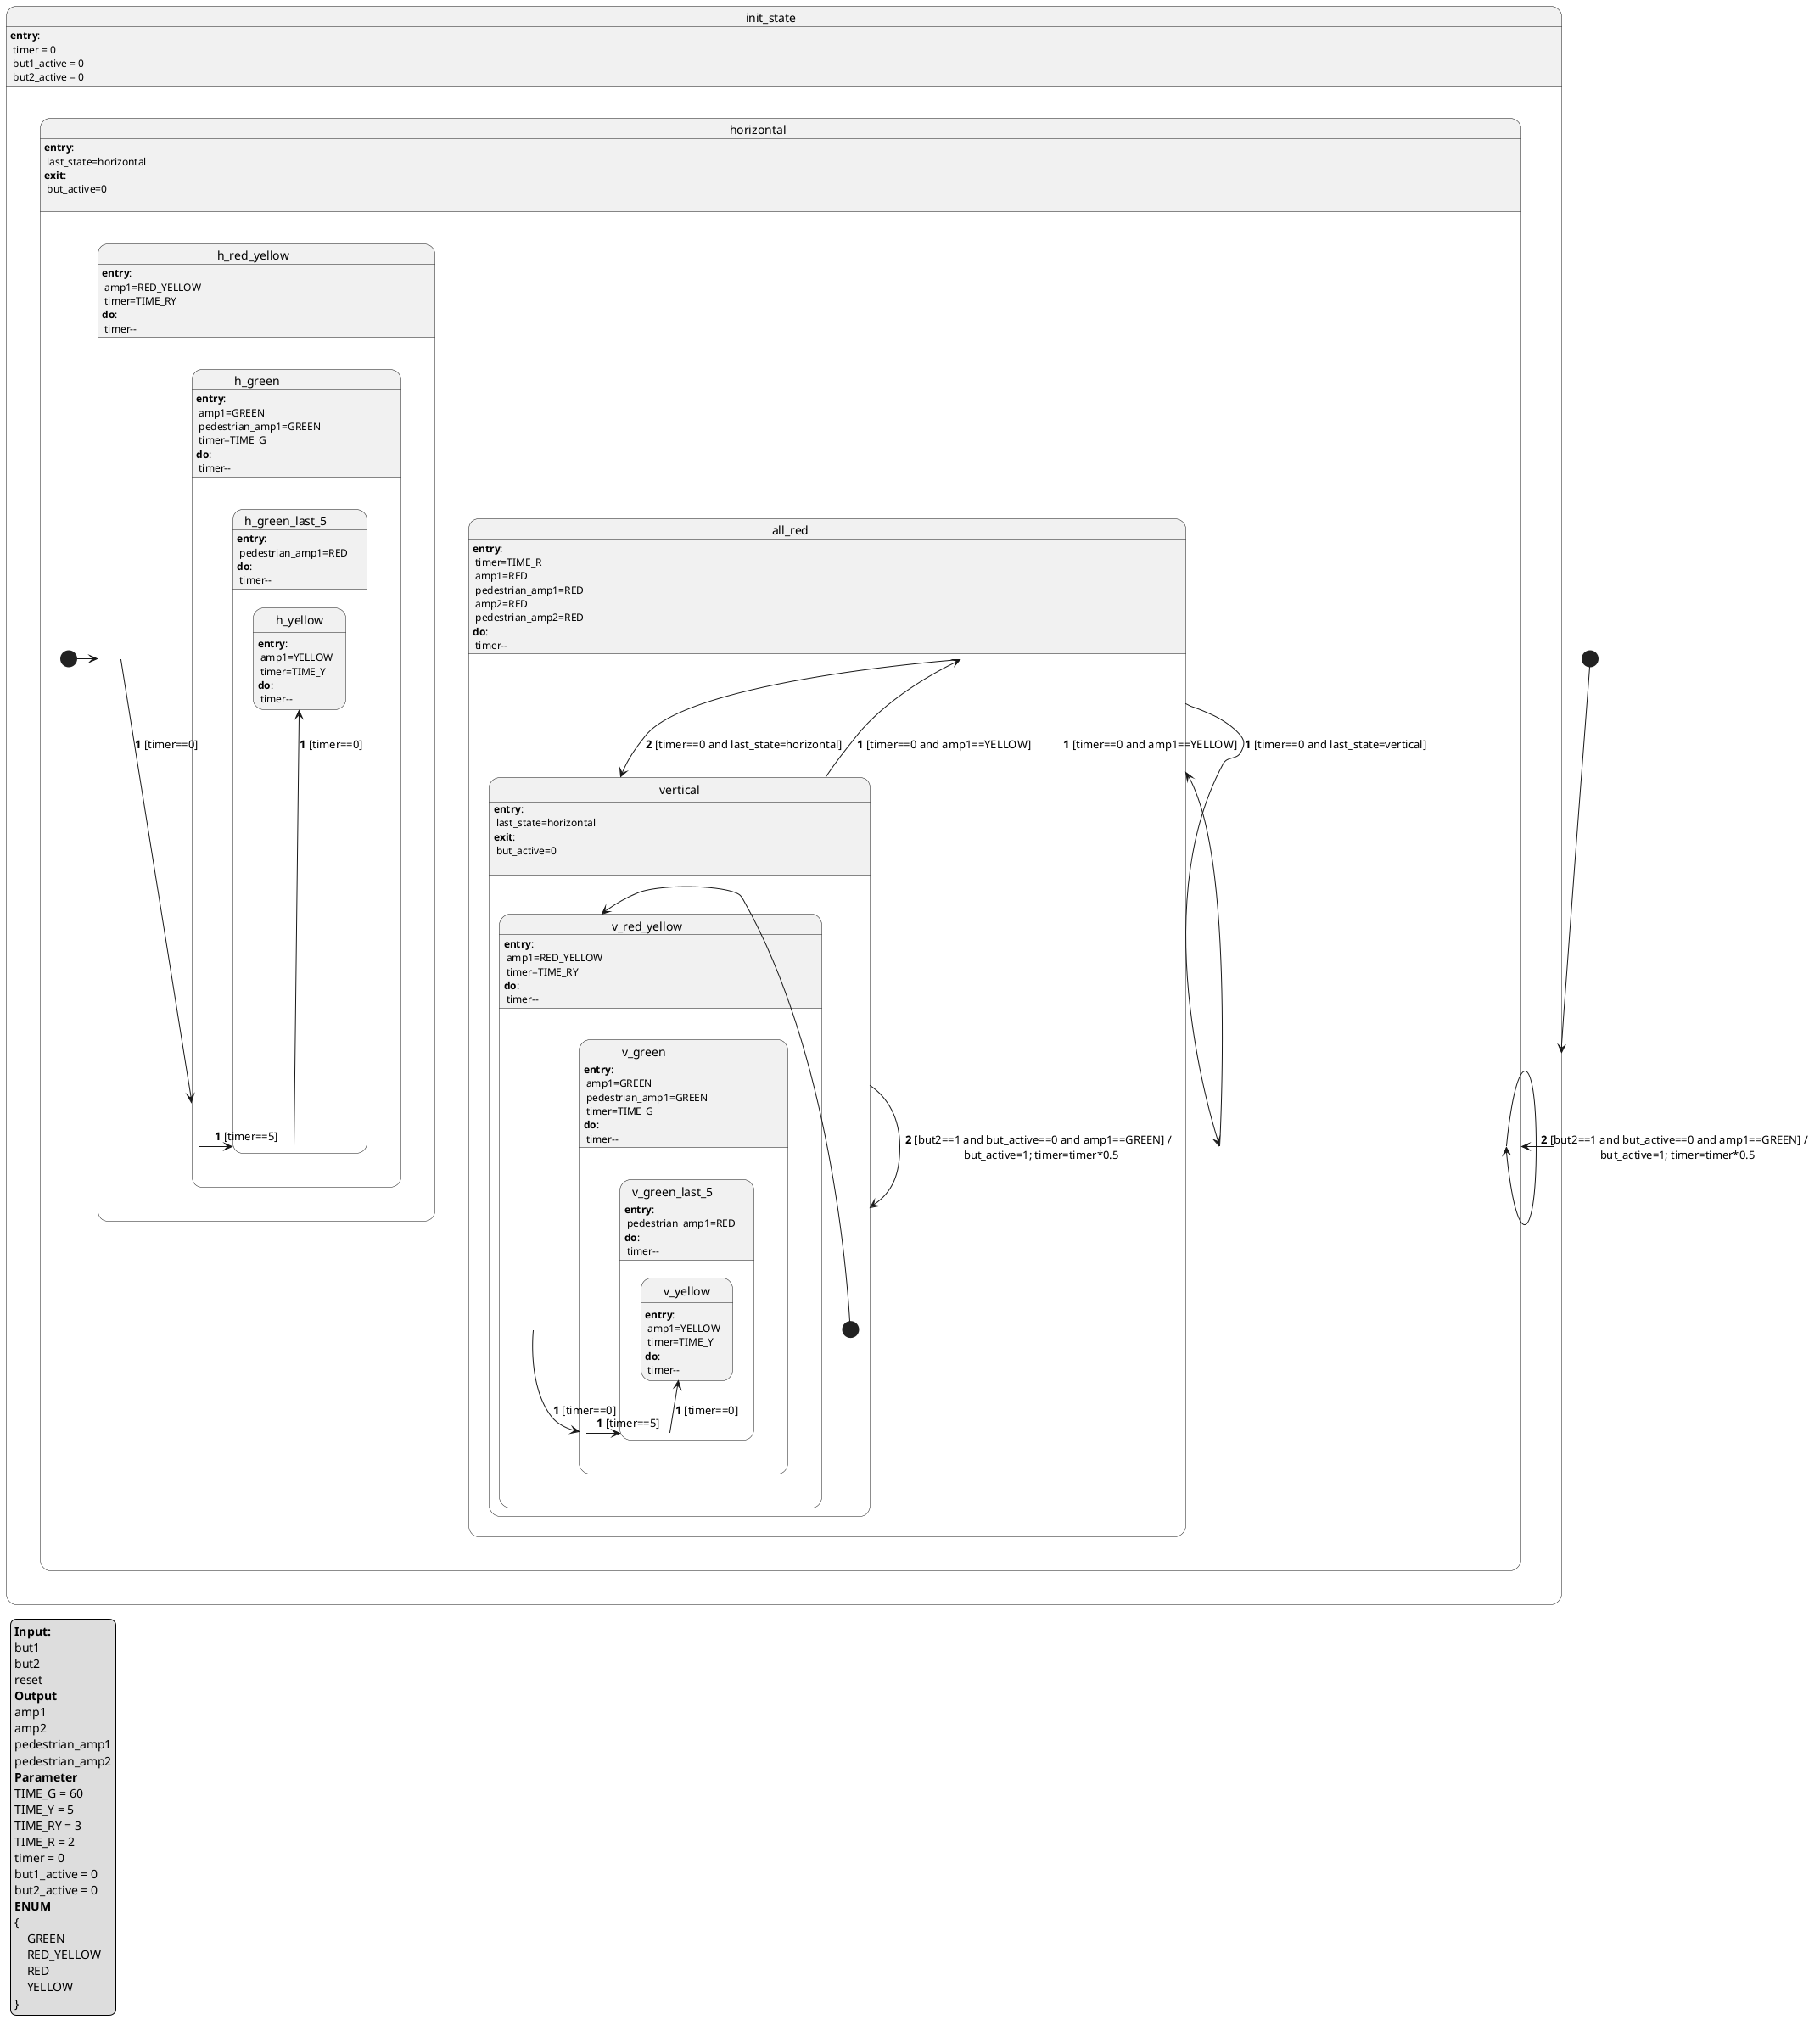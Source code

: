 @startuml
'scale 350 width
[*] --> init_state

legend left
**Input:**
but1
but2
reset
**Output**
amp1
amp2
pedestrian_amp1
pedestrian_amp2
**Parameter**
TIME_G = 60
TIME_Y = 5
TIME_RY = 3
TIME_R = 2
timer = 0
but1_active = 0
but2_active = 0
**ENUM**
{
    GREEN
    RED_YELLOW
    RED
    YELLOW
}
end legend

state init_state {
    init_state: **entry**:\n timer = 0 \n but1_active = 0 \n but2_active = 0
    init_state -> horizontal
}

state horizontal {
    horizontal -> all_red: **1** [timer==0 and amp1==YELLOW]
    horizontal --> horizontal: **2** [but2==1 and but_active==0 and amp1==GREEN] / \n but_active=1; timer=timer*0.5

    horizontal: **entry**:\n last_state=horizontal
    horizontal: **exit**:\n but_active=0\n
    [*] -left-> h_red_yellow
     state h_red_yellow {
        h_red_yellow: **entry**:\n amp1=RED_YELLOW\n timer=TIME_RY
        h_red_yellow: **do**:\n timer--

        h_red_yellow -down-> h_green: **1** [timer==0]
    }

    state h_green {
        h_green: **entry**:\n amp1=GREEN\n pedestrian_amp1=GREEN\n timer=TIME_G
        h_green: **do**:\n timer--

        h_green -right-> h_green_last_5: **1** [timer==5]
    }

    state h_green_last_5 {
        h_green_last_5: **entry**:\n pedestrian_amp1=RED
        h_green_last_5: **do**:\n timer--

        h_green_last_5 -up-> h_yellow: **1** [timer==0]
    }

    state h_yellow {
        h_yellow: **entry**:\n amp1=YELLOW\n timer=TIME_Y
        h_yellow: **do**:\n timer--
    }
}

state all_red {
    all_red: **entry**:\n timer=TIME_R\n amp1=RED\n pedestrian_amp1=RED\n amp2=RED\n pedestrian_amp2=RED
    all_red: **do**:\n timer--
    all_red --> horizontal: **1** [timer==0 and last_state=vertical]
    all_red --> vertical: **2** [timer==0 and last_state=horizontal]
}

state vertical {
    vertical -> all_red: **1** [timer==0 and amp1==YELLOW]
    vertical --> vertical: **2** [but2==1 and but_active==0 and amp1==GREEN] / \n but_active=1; timer=timer*0.5

    vertical: **entry**:\n last_state=horizontal
    vertical: **exit**:\n but_active=0\n
    [*] -left-> v_red_yellow
     state v_red_yellow {
        v_red_yellow: **entry**:\n amp1=RED_YELLOW\n timer=TIME_RY
        v_red_yellow: **do**:\n timer--

        v_red_yellow -down-> v_green: **1** [timer==0]
    }

    state v_green {
        v_green: **entry**:\n amp1=GREEN\n pedestrian_amp1=GREEN\n timer=TIME_G
        v_green: **do**:\n timer--

        v_green -right-> v_green_last_5: **1** [timer==5]
    }

    state v_green_last_5 {
        v_green_last_5: **entry**:\n pedestrian_amp1=RED
        v_green_last_5: **do**:\n timer--

        v_green_last_5 -up-> v_yellow: **1** [timer==0]
    }

    state v_yellow {
        v_yellow: **entry**:\n amp1=YELLOW\n timer=TIME_Y
        v_yellow: **do**:\n timer--
    }
}
@enduml